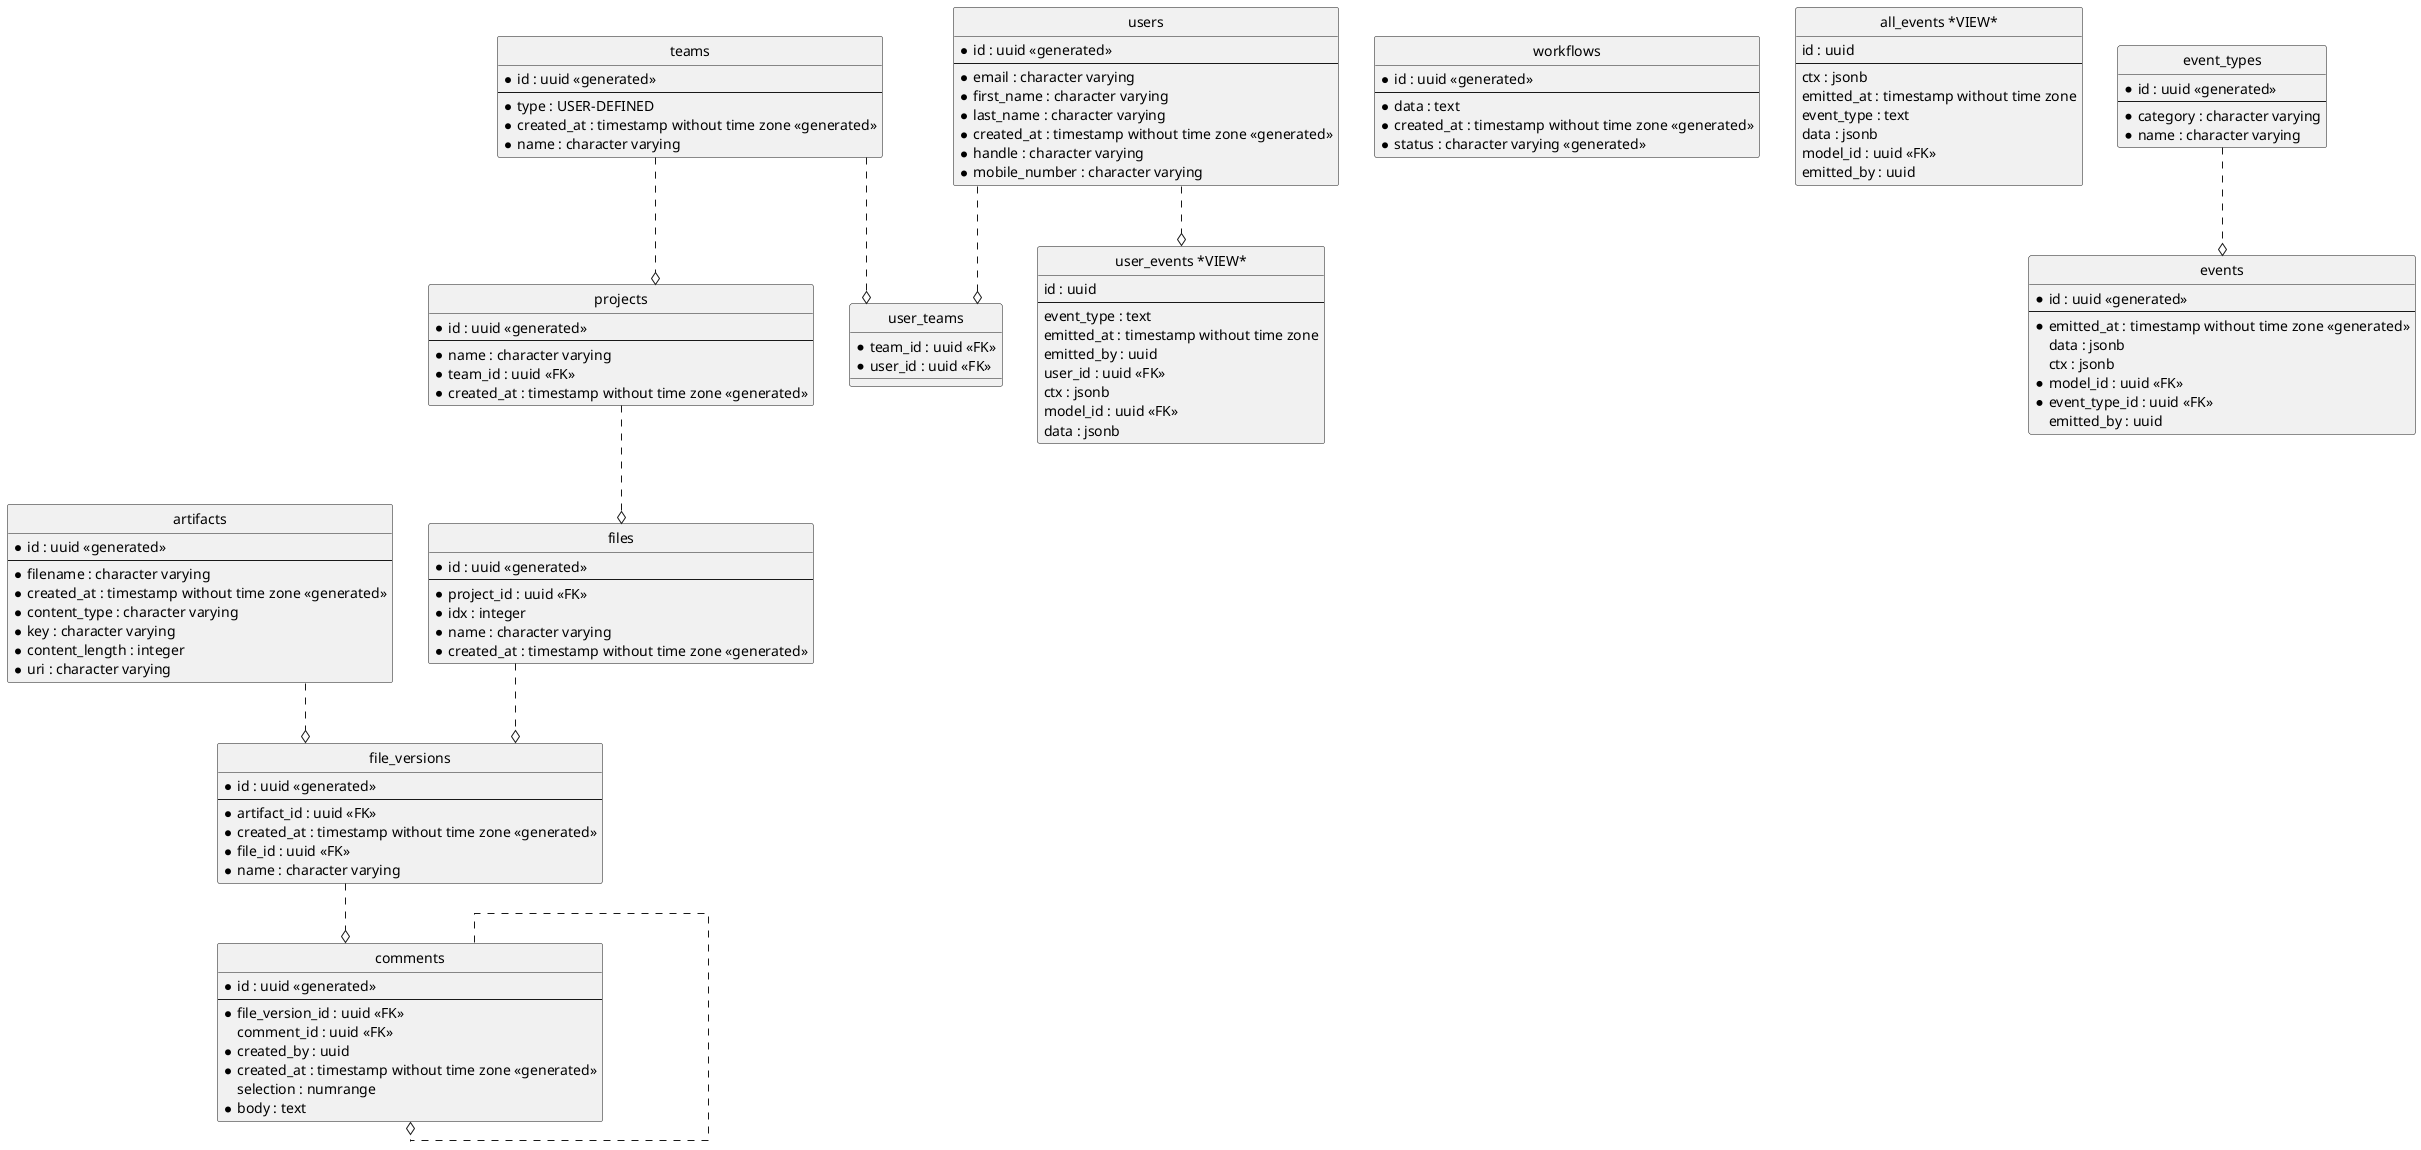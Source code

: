 @startuml
hide circle
skinparam linetype ortho

entity "artifacts" as artifacts {
  * id : uuid <<generated>>
  --
  * filename : character varying
  * created_at : timestamp without time zone <<generated>>
  * content_type : character varying
  * key : character varying
  * content_length : integer
  * uri : character varying
}

entity "teams" as teams {
  * id : uuid <<generated>>
  --
  * type : USER-DEFINED
  * created_at : timestamp without time zone <<generated>>
  * name : character varying
}

entity "workflows" as workflows {
  * id : uuid <<generated>>
  --
  * data : text
  * created_at : timestamp without time zone <<generated>>
  * status : character varying <<generated>>
}

entity "files" as files {
  * id : uuid <<generated>>
  --
  * project_id : uuid <<FK>>
  * idx : integer
  * name : character varying
  * created_at : timestamp without time zone <<generated>>
}

entity "all_events *VIEW*" as all_events {
  id : uuid
  --
  ctx : jsonb
  emitted_at : timestamp without time zone
  event_type : text
  data : jsonb
  model_id : uuid <<FK>>
  emitted_by : uuid
}

entity "event_types" as event_types {
  * id : uuid <<generated>>
  --
  * category : character varying
  * name : character varying
}

entity "users" as users {
  * id : uuid <<generated>>
  --
  * email : character varying
  * first_name : character varying
  * last_name : character varying
  * created_at : timestamp without time zone <<generated>>
  * handle : character varying
  * mobile_number : character varying
}

entity "file_versions" as file_versions {
  * id : uuid <<generated>>
  --
  * artifact_id : uuid <<FK>>
  * created_at : timestamp without time zone <<generated>>
  * file_id : uuid <<FK>>
  * name : character varying
}

entity "events" as events {
  * id : uuid <<generated>>
  --
  * emitted_at : timestamp without time zone <<generated>>
  data : jsonb
  ctx : jsonb
  * model_id : uuid <<FK>>
  * event_type_id : uuid <<FK>>
  emitted_by : uuid
}

entity "comments" as comments {
  * id : uuid <<generated>>
  --
  * file_version_id : uuid <<FK>>
  comment_id : uuid <<FK>>
  * created_by : uuid
  * created_at : timestamp without time zone <<generated>>
  selection : numrange
  * body : text
}

entity "projects" as projects {
  * id : uuid <<generated>>
  --
  * name : character varying
  * team_id : uuid <<FK>>
  * created_at : timestamp without time zone <<generated>>
}

entity "user_teams" as user_teams {
  * team_id : uuid <<FK>>
  * user_id : uuid <<FK>>
}

entity "user_events *VIEW*" as user_events {
  id : uuid
  --
  event_type : text
  emitted_at : timestamp without time zone
  emitted_by : uuid
  user_id : uuid <<FK>>
  ctx : jsonb
  model_id : uuid <<FK>>
  data : jsonb
}

projects ..o files
artifacts ..o file_versions
files ..o file_versions
event_types ..o events
file_versions ..o comments
comments ..o comments
teams ..o projects
teams ..o user_teams
users ..o user_teams
users ..o user_events

@enduml
